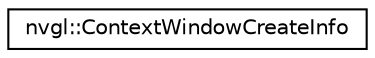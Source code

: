 digraph "Graphical Class Hierarchy"
{
 // LATEX_PDF_SIZE
  edge [fontname="Helvetica",fontsize="10",labelfontname="Helvetica",labelfontsize="10"];
  node [fontname="Helvetica",fontsize="10",shape=record];
  rankdir="LR";
  Node0 [label="nvgl::ContextWindowCreateInfo",height=0.2,width=0.4,color="black", fillcolor="white", style="filled",URL="$structnvgl_1_1_context_window_create_info.html",tooltip=" "];
}
